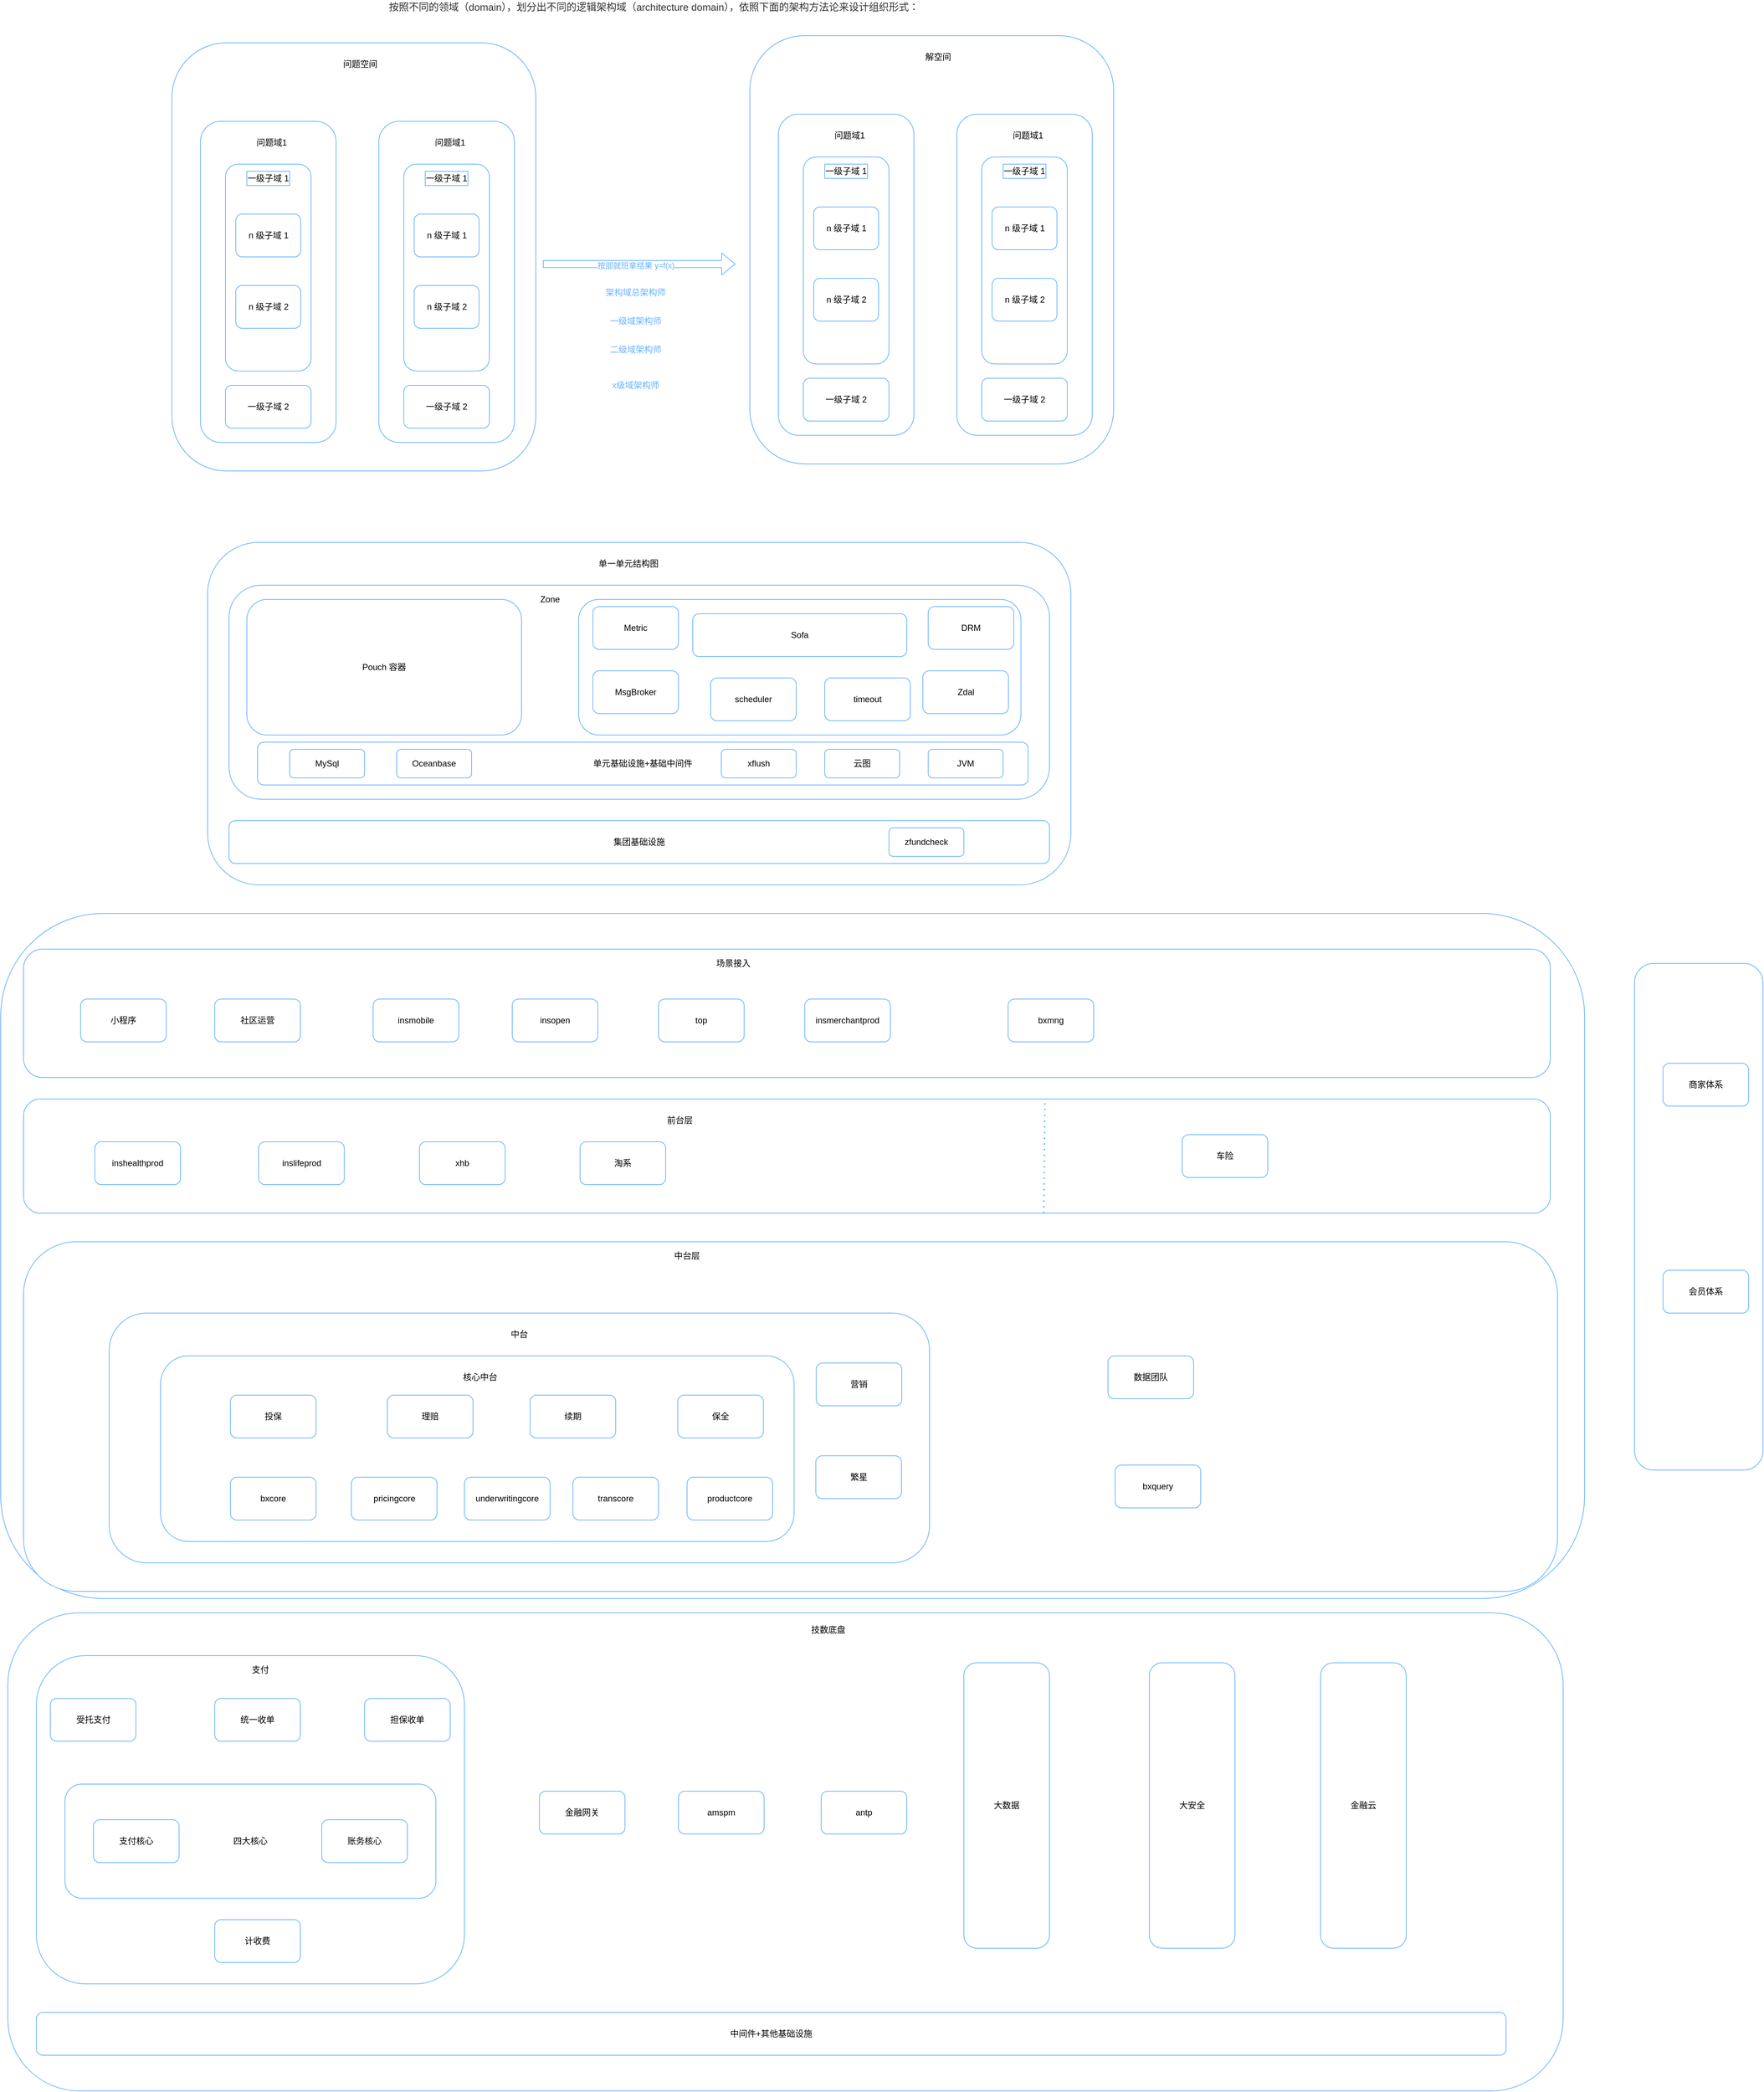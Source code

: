 <mxfile version="14.6.13" type="device"><diagram id="y5kYoN84FpZhzejxZWIn" name="第 1 页"><mxGraphModel dx="2253" dy="822" grid="1" gridSize="10" guides="1" tooltips="1" connect="1" arrows="1" fold="1" page="1" pageScale="1" pageWidth="827" pageHeight="1169" math="0" shadow="0"><root><mxCell id="0"/><mxCell id="1" parent="0"/><mxCell id="vwcriTE8SvFIHHPsqZDf-124" value="" style="rounded=1;whiteSpace=wrap;html=1;fillColor=#FFFFFF;strokeColor=#66B2FF;" vertex="1" parent="1"><mxGeometry x="-90" y="1310" width="2220" height="960" as="geometry"/></mxCell><mxCell id="vwcriTE8SvFIHHPsqZDf-77" value="" style="rounded=1;whiteSpace=wrap;html=1;fillColor=#FFFFFF;strokeColor=#66B2FF;" vertex="1" parent="1"><mxGeometry x="-80" y="2290" width="2180" height="670" as="geometry"/></mxCell><mxCell id="vwcriTE8SvFIHHPsqZDf-45" value="" style="rounded=1;whiteSpace=wrap;html=1;fillColor=#FFFFFF;strokeColor=#66B2FF;" vertex="1" parent="1"><mxGeometry x="-40" y="2350" width="600" height="460" as="geometry"/></mxCell><mxCell id="vwcriTE8SvFIHHPsqZDf-1" value="" style="rounded=1;whiteSpace=wrap;html=1;strokeColor=#66B2FF;" vertex="1" parent="1"><mxGeometry x="150" y="90" width="510" height="600" as="geometry"/></mxCell><mxCell id="vwcriTE8SvFIHHPsqZDf-2" value="问题空间" style="text;html=1;fillColor=none;align=center;verticalAlign=middle;whiteSpace=wrap;rounded=0;strokeColor=#FFFFFF;" vertex="1" parent="1"><mxGeometry x="379" y="110" width="70" height="20" as="geometry"/></mxCell><mxCell id="vwcriTE8SvFIHHPsqZDf-3" value="" style="rounded=1;whiteSpace=wrap;html=1;strokeColor=#66B2FF;" vertex="1" parent="1"><mxGeometry x="190" y="200" width="190" height="450" as="geometry"/></mxCell><mxCell id="vwcriTE8SvFIHHPsqZDf-4" value="问题域1" style="text;html=1;fillColor=none;align=center;verticalAlign=middle;whiteSpace=wrap;rounded=0;strokeColor=#FFFFFF;" vertex="1" parent="1"><mxGeometry x="260" y="220" width="60" height="20" as="geometry"/></mxCell><mxCell id="vwcriTE8SvFIHHPsqZDf-5" value="一级子域 2" style="rounded=1;whiteSpace=wrap;html=1;strokeColor=#66B2FF;" vertex="1" parent="1"><mxGeometry x="225" y="570" width="120" height="60" as="geometry"/></mxCell><mxCell id="vwcriTE8SvFIHHPsqZDf-6" value="" style="rounded=1;whiteSpace=wrap;html=1;strokeColor=#66B2FF;" vertex="1" parent="1"><mxGeometry x="225" y="260" width="120" height="290" as="geometry"/></mxCell><mxCell id="vwcriTE8SvFIHHPsqZDf-7" value="一级子域 1" style="text;html=1;fillColor=none;align=center;verticalAlign=middle;whiteSpace=wrap;rounded=0;strokeColor=#66B2FF;" vertex="1" parent="1"><mxGeometry x="255" y="270" width="60" height="20" as="geometry"/></mxCell><mxCell id="vwcriTE8SvFIHHPsqZDf-8" value="n 级子域 1" style="rounded=1;whiteSpace=wrap;html=1;strokeColor=#66B2FF;" vertex="1" parent="1"><mxGeometry x="239.5" y="330" width="91" height="60" as="geometry"/></mxCell><mxCell id="vwcriTE8SvFIHHPsqZDf-9" value="n 级子域 2" style="rounded=1;whiteSpace=wrap;html=1;strokeColor=#66B2FF;" vertex="1" parent="1"><mxGeometry x="239.5" y="430" width="91" height="60" as="geometry"/></mxCell><mxCell id="vwcriTE8SvFIHHPsqZDf-10" value="" style="rounded=1;whiteSpace=wrap;html=1;strokeColor=#66B2FF;" vertex="1" parent="1"><mxGeometry x="440" y="200" width="190" height="450" as="geometry"/></mxCell><mxCell id="vwcriTE8SvFIHHPsqZDf-11" value="问题域1" style="text;html=1;fillColor=none;align=center;verticalAlign=middle;whiteSpace=wrap;rounded=0;strokeColor=#FFFFFF;" vertex="1" parent="1"><mxGeometry x="510" y="220" width="60" height="20" as="geometry"/></mxCell><mxCell id="vwcriTE8SvFIHHPsqZDf-12" value="一级子域 2" style="rounded=1;whiteSpace=wrap;html=1;strokeColor=#66B2FF;" vertex="1" parent="1"><mxGeometry x="475" y="570" width="120" height="60" as="geometry"/></mxCell><mxCell id="vwcriTE8SvFIHHPsqZDf-13" value="" style="rounded=1;whiteSpace=wrap;html=1;strokeColor=#66B2FF;" vertex="1" parent="1"><mxGeometry x="475" y="260" width="120" height="290" as="geometry"/></mxCell><mxCell id="vwcriTE8SvFIHHPsqZDf-14" value="一级子域 1" style="text;html=1;fillColor=none;align=center;verticalAlign=middle;whiteSpace=wrap;rounded=0;strokeColor=#66B2FF;" vertex="1" parent="1"><mxGeometry x="505" y="270" width="60" height="20" as="geometry"/></mxCell><mxCell id="vwcriTE8SvFIHHPsqZDf-15" value="n 级子域 1" style="rounded=1;whiteSpace=wrap;html=1;strokeColor=#66B2FF;" vertex="1" parent="1"><mxGeometry x="489.5" y="330" width="91" height="60" as="geometry"/></mxCell><mxCell id="vwcriTE8SvFIHHPsqZDf-16" value="n 级子域 2" style="rounded=1;whiteSpace=wrap;html=1;strokeColor=#66B2FF;" vertex="1" parent="1"><mxGeometry x="489.5" y="430" width="91" height="60" as="geometry"/></mxCell><mxCell id="vwcriTE8SvFIHHPsqZDf-17" value="" style="rounded=1;whiteSpace=wrap;html=1;strokeColor=#66B2FF;" vertex="1" parent="1"><mxGeometry x="960" y="80" width="510" height="600" as="geometry"/></mxCell><mxCell id="vwcriTE8SvFIHHPsqZDf-18" value="解空间" style="text;html=1;fillColor=none;align=center;verticalAlign=middle;whiteSpace=wrap;rounded=0;strokeColor=#FFFFFF;" vertex="1" parent="1"><mxGeometry x="1189" y="100" width="70" height="20" as="geometry"/></mxCell><mxCell id="vwcriTE8SvFIHHPsqZDf-19" value="" style="rounded=1;whiteSpace=wrap;html=1;strokeColor=#66B2FF;" vertex="1" parent="1"><mxGeometry x="1000" y="190" width="190" height="450" as="geometry"/></mxCell><mxCell id="vwcriTE8SvFIHHPsqZDf-20" value="问题域1" style="text;html=1;fillColor=none;align=center;verticalAlign=middle;whiteSpace=wrap;rounded=0;strokeColor=#FFFFFF;" vertex="1" parent="1"><mxGeometry x="1070" y="210" width="60" height="20" as="geometry"/></mxCell><mxCell id="vwcriTE8SvFIHHPsqZDf-21" value="一级子域 2" style="rounded=1;whiteSpace=wrap;html=1;strokeColor=#66B2FF;" vertex="1" parent="1"><mxGeometry x="1035" y="560" width="120" height="60" as="geometry"/></mxCell><mxCell id="vwcriTE8SvFIHHPsqZDf-22" value="" style="rounded=1;whiteSpace=wrap;html=1;strokeColor=#66B2FF;" vertex="1" parent="1"><mxGeometry x="1035" y="250" width="120" height="290" as="geometry"/></mxCell><mxCell id="vwcriTE8SvFIHHPsqZDf-23" value="一级子域 1" style="text;html=1;fillColor=none;align=center;verticalAlign=middle;whiteSpace=wrap;rounded=0;strokeColor=#66B2FF;" vertex="1" parent="1"><mxGeometry x="1065" y="260" width="60" height="20" as="geometry"/></mxCell><mxCell id="vwcriTE8SvFIHHPsqZDf-24" value="n 级子域 1" style="rounded=1;whiteSpace=wrap;html=1;strokeColor=#66B2FF;" vertex="1" parent="1"><mxGeometry x="1049.5" y="320" width="91" height="60" as="geometry"/></mxCell><mxCell id="vwcriTE8SvFIHHPsqZDf-25" value="n 级子域 2" style="rounded=1;whiteSpace=wrap;html=1;strokeColor=#66B2FF;" vertex="1" parent="1"><mxGeometry x="1049.5" y="420" width="91" height="60" as="geometry"/></mxCell><mxCell id="vwcriTE8SvFIHHPsqZDf-26" value="" style="rounded=1;whiteSpace=wrap;html=1;strokeColor=#66B2FF;" vertex="1" parent="1"><mxGeometry x="1250" y="190" width="190" height="450" as="geometry"/></mxCell><mxCell id="vwcriTE8SvFIHHPsqZDf-27" value="问题域1" style="text;html=1;fillColor=none;align=center;verticalAlign=middle;whiteSpace=wrap;rounded=0;strokeColor=#FFFFFF;" vertex="1" parent="1"><mxGeometry x="1320" y="210" width="60" height="20" as="geometry"/></mxCell><mxCell id="vwcriTE8SvFIHHPsqZDf-28" value="一级子域 2" style="rounded=1;whiteSpace=wrap;html=1;strokeColor=#66B2FF;" vertex="1" parent="1"><mxGeometry x="1285" y="560" width="120" height="60" as="geometry"/></mxCell><mxCell id="vwcriTE8SvFIHHPsqZDf-29" value="" style="rounded=1;whiteSpace=wrap;html=1;strokeColor=#66B2FF;" vertex="1" parent="1"><mxGeometry x="1285" y="250" width="120" height="290" as="geometry"/></mxCell><mxCell id="vwcriTE8SvFIHHPsqZDf-30" value="一级子域 1" style="text;html=1;fillColor=none;align=center;verticalAlign=middle;whiteSpace=wrap;rounded=0;strokeColor=#66B2FF;" vertex="1" parent="1"><mxGeometry x="1315" y="260" width="60" height="20" as="geometry"/></mxCell><mxCell id="vwcriTE8SvFIHHPsqZDf-31" value="n 级子域 1" style="rounded=1;whiteSpace=wrap;html=1;strokeColor=#66B2FF;" vertex="1" parent="1"><mxGeometry x="1299.5" y="320" width="91" height="60" as="geometry"/></mxCell><mxCell id="vwcriTE8SvFIHHPsqZDf-32" value="n 级子域 2" style="rounded=1;whiteSpace=wrap;html=1;strokeColor=#66B2FF;" vertex="1" parent="1"><mxGeometry x="1299.5" y="420" width="91" height="60" as="geometry"/></mxCell><mxCell id="vwcriTE8SvFIHHPsqZDf-35" value="" style="shape=flexArrow;endArrow=classic;html=1;strokeColor=#66B2FF;" edge="1" parent="1"><mxGeometry width="50" height="50" relative="1" as="geometry"><mxPoint x="670" y="400" as="sourcePoint"/><mxPoint x="940" y="400" as="targetPoint"/></mxGeometry></mxCell><mxCell id="vwcriTE8SvFIHHPsqZDf-36" value="按部就班拿结果 y=f(x)" style="edgeLabel;html=1;align=center;verticalAlign=middle;resizable=0;points=[];fontColor=#66B2FF;" vertex="1" connectable="0" parent="vwcriTE8SvFIHHPsqZDf-35"><mxGeometry x="-0.215" y="-2" relative="1" as="geometry"><mxPoint x="24" as="offset"/></mxGeometry></mxCell><mxCell id="vwcriTE8SvFIHHPsqZDf-37" value="架构域总架构师" style="text;html=1;strokeColor=none;fillColor=none;align=center;verticalAlign=middle;whiteSpace=wrap;rounded=0;fontColor=#66B2FF;" vertex="1" parent="1"><mxGeometry x="720" y="430" width="160" height="20" as="geometry"/></mxCell><mxCell id="vwcriTE8SvFIHHPsqZDf-38" value="一级域架构师" style="text;html=1;strokeColor=none;fillColor=none;align=center;verticalAlign=middle;whiteSpace=wrap;rounded=0;fontColor=#66B2FF;" vertex="1" parent="1"><mxGeometry x="720" y="470" width="160" height="20" as="geometry"/></mxCell><mxCell id="vwcriTE8SvFIHHPsqZDf-39" value="二级域架构师" style="text;html=1;strokeColor=none;fillColor=none;align=center;verticalAlign=middle;whiteSpace=wrap;rounded=0;fontColor=#66B2FF;" vertex="1" parent="1"><mxGeometry x="720" y="510" width="160" height="20" as="geometry"/></mxCell><mxCell id="vwcriTE8SvFIHHPsqZDf-40" value="x级域架构师" style="text;html=1;strokeColor=none;fillColor=none;align=center;verticalAlign=middle;whiteSpace=wrap;rounded=0;fontColor=#66B2FF;" vertex="1" parent="1"><mxGeometry x="720" y="560" width="160" height="20" as="geometry"/></mxCell><mxCell id="vwcriTE8SvFIHHPsqZDf-41" value="受托支付" style="rounded=1;whiteSpace=wrap;html=1;strokeColor=#66B2FF;" vertex="1" parent="1"><mxGeometry x="-20.5" y="2410" width="120" height="60" as="geometry"/></mxCell><mxCell id="vwcriTE8SvFIHHPsqZDf-42" value="统一收单" style="rounded=1;whiteSpace=wrap;html=1;strokeColor=#66B2FF;" vertex="1" parent="1"><mxGeometry x="210" y="2410" width="120" height="60" as="geometry"/></mxCell><mxCell id="vwcriTE8SvFIHHPsqZDf-43" value="担保收单" style="rounded=1;whiteSpace=wrap;html=1;strokeColor=#66B2FF;" vertex="1" parent="1"><mxGeometry x="420" y="2410" width="120" height="60" as="geometry"/></mxCell><mxCell id="vwcriTE8SvFIHHPsqZDf-44" value="四大核心" style="rounded=1;whiteSpace=wrap;html=1;strokeColor=#66B2FF;" vertex="1" parent="1"><mxGeometry y="2530" width="520" height="160" as="geometry"/></mxCell><mxCell id="vwcriTE8SvFIHHPsqZDf-46" value="&lt;span style=&quot;color: rgb(51 , 51 , 51) ; font-family: &amp;#34;__symbol&amp;#34; , , &amp;#34;segoe ui&amp;#34; , &amp;#34;roboto&amp;#34; , &amp;#34;pingfang sc&amp;#34; , &amp;#34;hiragino sans gb&amp;#34; , &amp;#34;microsoft yahei&amp;#34; , &amp;#34;simsun&amp;#34; , sans-serif ; font-size: 14px ; background-color: rgb(255 , 255 , 255)&quot;&gt;按照不同的领域（domain），划分出不同的逻辑架构域（architecture domain），依照下面的架构方法论来设计组织形式：&lt;/span&gt;" style="text;html=1;align=center;verticalAlign=middle;resizable=0;points=[];autosize=1;strokeColor=none;" vertex="1" parent="1"><mxGeometry x="440" y="30" width="770" height="20" as="geometry"/></mxCell><mxCell id="vwcriTE8SvFIHHPsqZDf-47" value="" style="rounded=1;whiteSpace=wrap;html=1;fillColor=#FFFFFF;strokeColor=#66B2FF;" vertex="1" parent="1"><mxGeometry x="200" y="790" width="1210" height="480" as="geometry"/></mxCell><mxCell id="vwcriTE8SvFIHHPsqZDf-48" value="单一单元结构图" style="text;html=1;fillColor=none;align=center;verticalAlign=middle;whiteSpace=wrap;rounded=0;" vertex="1" parent="1"><mxGeometry x="730" y="810" width="120" height="20" as="geometry"/></mxCell><mxCell id="vwcriTE8SvFIHHPsqZDf-49" value="" style="rounded=1;whiteSpace=wrap;html=1;fillColor=#FFFFFF;strokeColor=#66B2FF;" vertex="1" parent="1"><mxGeometry x="230" y="850" width="1150" height="300" as="geometry"/></mxCell><mxCell id="vwcriTE8SvFIHHPsqZDf-50" value="集团基础设施" style="rounded=1;whiteSpace=wrap;html=1;fillColor=#FFFFFF;strokeColor=#66B2FF;" vertex="1" parent="1"><mxGeometry x="230" y="1180" width="1150" height="60" as="geometry"/></mxCell><mxCell id="vwcriTE8SvFIHHPsqZDf-51" value="zfundcheck" style="rounded=1;whiteSpace=wrap;html=1;fillColor=#FFFFFF;strokeColor=#66B2FF;" vertex="1" parent="1"><mxGeometry x="1155" y="1190" width="105" height="40" as="geometry"/></mxCell><mxCell id="vwcriTE8SvFIHHPsqZDf-52" value="单元基础设施+基础中间件" style="rounded=1;whiteSpace=wrap;html=1;fillColor=#FFFFFF;strokeColor=#66B2FF;" vertex="1" parent="1"><mxGeometry x="270" y="1070" width="1080" height="60" as="geometry"/></mxCell><mxCell id="vwcriTE8SvFIHHPsqZDf-53" value="MySql" style="rounded=1;whiteSpace=wrap;html=1;fillColor=#FFFFFF;strokeColor=#66B2FF;" vertex="1" parent="1"><mxGeometry x="315" y="1080" width="105" height="40" as="geometry"/></mxCell><mxCell id="vwcriTE8SvFIHHPsqZDf-54" value="Oceanbase" style="rounded=1;whiteSpace=wrap;html=1;fillColor=#FFFFFF;strokeColor=#66B2FF;" vertex="1" parent="1"><mxGeometry x="465" y="1080" width="105" height="40" as="geometry"/></mxCell><mxCell id="vwcriTE8SvFIHHPsqZDf-55" value="xflush" style="rounded=1;whiteSpace=wrap;html=1;fillColor=#FFFFFF;strokeColor=#66B2FF;" vertex="1" parent="1"><mxGeometry x="920" y="1080" width="105" height="40" as="geometry"/></mxCell><mxCell id="vwcriTE8SvFIHHPsqZDf-56" value="云图" style="rounded=1;whiteSpace=wrap;html=1;fillColor=#FFFFFF;strokeColor=#66B2FF;" vertex="1" parent="1"><mxGeometry x="1065" y="1080" width="105" height="40" as="geometry"/></mxCell><mxCell id="vwcriTE8SvFIHHPsqZDf-57" value="JVM" style="rounded=1;whiteSpace=wrap;html=1;fillColor=#FFFFFF;strokeColor=#66B2FF;" vertex="1" parent="1"><mxGeometry x="1210" y="1080" width="105" height="40" as="geometry"/></mxCell><mxCell id="vwcriTE8SvFIHHPsqZDf-59" value="Pouch 容器&lt;span style=&quot;color: rgba(0 , 0 , 0 , 0) ; font-family: monospace ; font-size: 0px&quot;&gt;%3CmxGraphModel%3E%3Croot%3E%3CmxCell%20id%3D%220%22%2F%3E%3CmxCell%20id%3D%221%22%20parent%3D%220%22%2F%3E%3CmxCell%20id%3D%222%22%20value%3D%22%E4%BA%91%E5%9B%BE%22%20style%3D%22rounded%3D1%3BwhiteSpace%3Dwrap%3Bhtml%3D1%3BstrokeColor%3D%23000000%3BfillColor%3D%23FFFFFF%3B%22%20vertex%3D%221%22%20parent%3D%221%22%3E%3CmxGeometry%20x%3D%221065%22%20y%3D%221080%22%20width%3D%22105%22%20height%3D%2240%22%20as%3D%22geometry%22%2F%3E%3C%2FmxCell%3E%3C%2Froot%3E%3C%2FmxGraphModel%3E&lt;/span&gt;" style="rounded=1;whiteSpace=wrap;html=1;fillColor=#FFFFFF;strokeColor=#66B2FF;" vertex="1" parent="1"><mxGeometry x="255" y="870" width="385" height="190" as="geometry"/></mxCell><mxCell id="vwcriTE8SvFIHHPsqZDf-60" value="" style="rounded=1;whiteSpace=wrap;html=1;fillColor=#FFFFFF;strokeColor=#66B2FF;" vertex="1" parent="1"><mxGeometry x="720" y="870" width="620" height="190" as="geometry"/></mxCell><mxCell id="vwcriTE8SvFIHHPsqZDf-61" value="Metric" style="rounded=1;whiteSpace=wrap;html=1;fillColor=#FFFFFF;strokeColor=#66B2FF;" vertex="1" parent="1"><mxGeometry x="740" y="880" width="120" height="60" as="geometry"/></mxCell><mxCell id="vwcriTE8SvFIHHPsqZDf-62" value="MsgBroker" style="rounded=1;whiteSpace=wrap;html=1;fillColor=#FFFFFF;strokeColor=#66B2FF;" vertex="1" parent="1"><mxGeometry x="740" y="970" width="120" height="60" as="geometry"/></mxCell><mxCell id="vwcriTE8SvFIHHPsqZDf-63" value="scheduler" style="rounded=1;whiteSpace=wrap;html=1;fillColor=#FFFFFF;strokeColor=#66B2FF;" vertex="1" parent="1"><mxGeometry x="905" y="980" width="120" height="60" as="geometry"/></mxCell><mxCell id="vwcriTE8SvFIHHPsqZDf-64" value="timeout" style="rounded=1;whiteSpace=wrap;html=1;fillColor=#FFFFFF;strokeColor=#66B2FF;" vertex="1" parent="1"><mxGeometry x="1065" y="980" width="120" height="60" as="geometry"/></mxCell><mxCell id="vwcriTE8SvFIHHPsqZDf-65" value="DRM" style="rounded=1;whiteSpace=wrap;html=1;fillColor=#FFFFFF;strokeColor=#66B2FF;" vertex="1" parent="1"><mxGeometry x="1210" y="880" width="120" height="60" as="geometry"/></mxCell><mxCell id="vwcriTE8SvFIHHPsqZDf-66" value="Zdal" style="rounded=1;whiteSpace=wrap;html=1;fillColor=#FFFFFF;strokeColor=#66B2FF;" vertex="1" parent="1"><mxGeometry x="1202.5" y="970" width="120" height="60" as="geometry"/></mxCell><mxCell id="vwcriTE8SvFIHHPsqZDf-67" value="Sofa" style="rounded=1;whiteSpace=wrap;html=1;fillColor=#FFFFFF;strokeColor=#66B2FF;" vertex="1" parent="1"><mxGeometry x="880" y="890" width="300" height="60" as="geometry"/></mxCell><mxCell id="vwcriTE8SvFIHHPsqZDf-68" value="Zone" style="text;html=1;fillColor=none;align=center;verticalAlign=middle;whiteSpace=wrap;rounded=0;strokeColor=#FFFFFF;" vertex="1" parent="1"><mxGeometry x="660" y="860" width="40" height="20" as="geometry"/></mxCell><mxCell id="vwcriTE8SvFIHHPsqZDf-70" value="支付" style="text;html=1;fillColor=none;align=center;verticalAlign=middle;whiteSpace=wrap;rounded=0;" vertex="1" parent="1"><mxGeometry x="254" y="2360" width="40" height="20" as="geometry"/></mxCell><mxCell id="vwcriTE8SvFIHHPsqZDf-71" value="支付核心" style="rounded=1;whiteSpace=wrap;html=1;fillColor=#FFFFFF;strokeColor=#66B2FF;" vertex="1" parent="1"><mxGeometry x="40" y="2580" width="120" height="60" as="geometry"/></mxCell><mxCell id="vwcriTE8SvFIHHPsqZDf-72" value="账务核心" style="rounded=1;whiteSpace=wrap;html=1;fillColor=#FFFFFF;strokeColor=#66B2FF;" vertex="1" parent="1"><mxGeometry x="360" y="2580" width="120" height="60" as="geometry"/></mxCell><mxCell id="vwcriTE8SvFIHHPsqZDf-73" value="计收费" style="rounded=1;whiteSpace=wrap;html=1;fillColor=#FFFFFF;strokeColor=#66B2FF;" vertex="1" parent="1"><mxGeometry x="210" y="2720" width="120" height="60" as="geometry"/></mxCell><mxCell id="vwcriTE8SvFIHHPsqZDf-74" value="金融网关" style="rounded=1;whiteSpace=wrap;html=1;fillColor=#FFFFFF;strokeColor=#66B2FF;" vertex="1" parent="1"><mxGeometry x="665" y="2540" width="120" height="60" as="geometry"/></mxCell><mxCell id="vwcriTE8SvFIHHPsqZDf-75" value="amspm" style="rounded=1;whiteSpace=wrap;html=1;fillColor=#FFFFFF;strokeColor=#66B2FF;" vertex="1" parent="1"><mxGeometry x="860" y="2540" width="120" height="60" as="geometry"/></mxCell><mxCell id="vwcriTE8SvFIHHPsqZDf-76" value="antp" style="rounded=1;whiteSpace=wrap;html=1;fillColor=#FFFFFF;strokeColor=#66B2FF;" vertex="1" parent="1"><mxGeometry x="1060" y="2540" width="120" height="60" as="geometry"/></mxCell><mxCell id="vwcriTE8SvFIHHPsqZDf-78" value="中间件+其他基础设施" style="rounded=1;whiteSpace=wrap;html=1;fillColor=#FFFFFF;strokeColor=#66B2FF;" vertex="1" parent="1"><mxGeometry x="-40" y="2850" width="2060" height="60" as="geometry"/></mxCell><mxCell id="vwcriTE8SvFIHHPsqZDf-79" value="技数底盘" style="text;html=1;fillColor=none;align=center;verticalAlign=middle;whiteSpace=wrap;rounded=0;" vertex="1" parent="1"><mxGeometry x="1010" y="2304" width="120" height="20" as="geometry"/></mxCell><mxCell id="vwcriTE8SvFIHHPsqZDf-80" value="大数据" style="rounded=1;whiteSpace=wrap;html=1;fillColor=#FFFFFF;strokeColor=#66B2FF;" vertex="1" parent="1"><mxGeometry x="1260" y="2360" width="120" height="400" as="geometry"/></mxCell><mxCell id="vwcriTE8SvFIHHPsqZDf-81" value="大安全" style="rounded=1;whiteSpace=wrap;html=1;fillColor=#FFFFFF;strokeColor=#66B2FF;" vertex="1" parent="1"><mxGeometry x="1520" y="2360" width="120" height="400" as="geometry"/></mxCell><mxCell id="vwcriTE8SvFIHHPsqZDf-82" value="金融云" style="rounded=1;whiteSpace=wrap;html=1;fillColor=#FFFFFF;strokeColor=#66B2FF;" vertex="1" parent="1"><mxGeometry x="1760" y="2360" width="120" height="400" as="geometry"/></mxCell><mxCell id="vwcriTE8SvFIHHPsqZDf-83" value="" style="rounded=1;whiteSpace=wrap;html=1;fillColor=#FFFFFF;strokeColor=#66B2FF;" vertex="1" parent="1"><mxGeometry x="-58" y="1770" width="2150" height="490" as="geometry"/></mxCell><mxCell id="vwcriTE8SvFIHHPsqZDf-84" value="数据团队" style="rounded=1;whiteSpace=wrap;html=1;fillColor=#FFFFFF;strokeColor=#66B2FF;" vertex="1" parent="1"><mxGeometry x="1462" y="1930" width="120" height="60" as="geometry"/></mxCell><mxCell id="vwcriTE8SvFIHHPsqZDf-85" value="bxquery" style="rounded=1;whiteSpace=wrap;html=1;fillColor=#FFFFFF;strokeColor=#66B2FF;" vertex="1" parent="1"><mxGeometry x="1472" y="2083" width="120" height="60" as="geometry"/></mxCell><mxCell id="vwcriTE8SvFIHHPsqZDf-86" value="" style="rounded=1;whiteSpace=wrap;html=1;fillColor=#FFFFFF;strokeColor=#66B2FF;" vertex="1" parent="1"><mxGeometry x="62" y="1870" width="1150" height="350" as="geometry"/></mxCell><mxCell id="vwcriTE8SvFIHHPsqZDf-87" value="中台" style="text;html=1;fillColor=none;align=center;verticalAlign=middle;whiteSpace=wrap;rounded=0;" vertex="1" parent="1"><mxGeometry x="617" y="1890" width="40" height="20" as="geometry"/></mxCell><mxCell id="vwcriTE8SvFIHHPsqZDf-89" value="营销" style="rounded=1;whiteSpace=wrap;html=1;fillColor=#FFFFFF;strokeColor=#66B2FF;" vertex="1" parent="1"><mxGeometry x="1053" y="1940" width="120" height="60" as="geometry"/></mxCell><mxCell id="vwcriTE8SvFIHHPsqZDf-90" value="繁星" style="rounded=1;whiteSpace=wrap;html=1;fillColor=#FFFFFF;strokeColor=#66B2FF;" vertex="1" parent="1"><mxGeometry x="1052.5" y="2070" width="120" height="60" as="geometry"/></mxCell><mxCell id="vwcriTE8SvFIHHPsqZDf-91" value="" style="rounded=1;whiteSpace=wrap;html=1;fillColor=#FFFFFF;strokeColor=#66B2FF;" vertex="1" parent="1"><mxGeometry x="134" y="1930" width="888" height="260" as="geometry"/></mxCell><mxCell id="vwcriTE8SvFIHHPsqZDf-92" value="核心中台" style="text;html=1;fillColor=none;align=center;verticalAlign=middle;whiteSpace=wrap;rounded=0;" vertex="1" parent="1"><mxGeometry x="552" y="1950" width="60" height="20" as="geometry"/></mxCell><mxCell id="vwcriTE8SvFIHHPsqZDf-93" value="投保" style="rounded=1;whiteSpace=wrap;html=1;fillColor=#FFFFFF;strokeColor=#66B2FF;" vertex="1" parent="1"><mxGeometry x="232" y="1985" width="120" height="60" as="geometry"/></mxCell><mxCell id="vwcriTE8SvFIHHPsqZDf-94" value="理赔" style="rounded=1;whiteSpace=wrap;html=1;fillColor=#FFFFFF;strokeColor=#66B2FF;" vertex="1" parent="1"><mxGeometry x="452" y="1985" width="120" height="60" as="geometry"/></mxCell><mxCell id="vwcriTE8SvFIHHPsqZDf-96" value="续期" style="rounded=1;whiteSpace=wrap;html=1;fillColor=#FFFFFF;strokeColor=#66B2FF;" vertex="1" parent="1"><mxGeometry x="652" y="1985" width="120" height="60" as="geometry"/></mxCell><mxCell id="vwcriTE8SvFIHHPsqZDf-97" value="保全" style="rounded=1;whiteSpace=wrap;html=1;fillColor=#FFFFFF;strokeColor=#66B2FF;" vertex="1" parent="1"><mxGeometry x="859" y="1985" width="120" height="60" as="geometry"/></mxCell><mxCell id="vwcriTE8SvFIHHPsqZDf-98" value="bxcore" style="rounded=1;whiteSpace=wrap;html=1;fillColor=#FFFFFF;strokeColor=#66B2FF;" vertex="1" parent="1"><mxGeometry x="232" y="2100" width="120" height="60" as="geometry"/></mxCell><mxCell id="vwcriTE8SvFIHHPsqZDf-99" value="pricingcore" style="rounded=1;whiteSpace=wrap;html=1;fillColor=#FFFFFF;strokeColor=#66B2FF;" vertex="1" parent="1"><mxGeometry x="401.5" y="2100" width="120" height="60" as="geometry"/></mxCell><mxCell id="vwcriTE8SvFIHHPsqZDf-100" value="underwritingcore" style="rounded=1;whiteSpace=wrap;html=1;fillColor=#FFFFFF;strokeColor=#66B2FF;" vertex="1" parent="1"><mxGeometry x="560" y="2100" width="120" height="60" as="geometry"/></mxCell><mxCell id="vwcriTE8SvFIHHPsqZDf-101" value="transcore" style="rounded=1;whiteSpace=wrap;html=1;fillColor=#FFFFFF;strokeColor=#66B2FF;" vertex="1" parent="1"><mxGeometry x="712" y="2100" width="120" height="60" as="geometry"/></mxCell><mxCell id="vwcriTE8SvFIHHPsqZDf-102" value="productcore" style="rounded=1;whiteSpace=wrap;html=1;fillColor=#FFFFFF;strokeColor=#66B2FF;" vertex="1" parent="1"><mxGeometry x="872" y="2100" width="120" height="60" as="geometry"/></mxCell><mxCell id="vwcriTE8SvFIHHPsqZDf-103" value="中台层" style="text;html=1;fillColor=none;align=center;verticalAlign=middle;whiteSpace=wrap;rounded=0;" vertex="1" parent="1"><mxGeometry x="852" y="1780" width="40" height="20" as="geometry"/></mxCell><mxCell id="vwcriTE8SvFIHHPsqZDf-104" value="" style="rounded=1;whiteSpace=wrap;html=1;fillColor=#FFFFFF;strokeColor=#66B2FF;" vertex="1" parent="1"><mxGeometry x="-58" y="1570" width="2140" height="160" as="geometry"/></mxCell><mxCell id="vwcriTE8SvFIHHPsqZDf-105" value="前台层" style="text;html=1;fillColor=none;align=center;verticalAlign=middle;whiteSpace=wrap;rounded=0;" vertex="1" parent="1"><mxGeometry x="842" y="1590" width="40" height="20" as="geometry"/></mxCell><mxCell id="vwcriTE8SvFIHHPsqZDf-106" value="inshealthprod" style="rounded=1;whiteSpace=wrap;html=1;fillColor=#FFFFFF;strokeColor=#66B2FF;" vertex="1" parent="1"><mxGeometry x="42" y="1630" width="120" height="60" as="geometry"/></mxCell><mxCell id="vwcriTE8SvFIHHPsqZDf-107" value="inslifeprod" style="rounded=1;whiteSpace=wrap;html=1;fillColor=#FFFFFF;strokeColor=#66B2FF;" vertex="1" parent="1"><mxGeometry x="271.5" y="1630" width="120" height="60" as="geometry"/></mxCell><mxCell id="vwcriTE8SvFIHHPsqZDf-108" value="xhb" style="rounded=1;whiteSpace=wrap;html=1;fillColor=#FFFFFF;strokeColor=#66B2FF;" vertex="1" parent="1"><mxGeometry x="497" y="1630" width="120" height="60" as="geometry"/></mxCell><mxCell id="vwcriTE8SvFIHHPsqZDf-109" value="淘系" style="rounded=1;whiteSpace=wrap;html=1;fillColor=#FFFFFF;strokeColor=#66B2FF;" vertex="1" parent="1"><mxGeometry x="722" y="1630" width="120" height="60" as="geometry"/></mxCell><mxCell id="vwcriTE8SvFIHHPsqZDf-110" value="车险" style="rounded=1;whiteSpace=wrap;html=1;fillColor=#FFFFFF;strokeColor=#66B2FF;" vertex="1" parent="1"><mxGeometry x="1566" y="1620" width="120" height="60" as="geometry"/></mxCell><mxCell id="vwcriTE8SvFIHHPsqZDf-111" value="" style="endArrow=none;dashed=1;html=1;dashPattern=1 3;strokeWidth=2;entryX=0.669;entryY=0.006;entryDx=0;entryDy=0;entryPerimeter=0;strokeColor=#66B2FF;" edge="1" parent="1" target="vwcriTE8SvFIHHPsqZDf-104"><mxGeometry width="50" height="50" relative="1" as="geometry"><mxPoint x="1372" y="1730" as="sourcePoint"/><mxPoint x="1422" y="1680" as="targetPoint"/></mxGeometry></mxCell><mxCell id="vwcriTE8SvFIHHPsqZDf-112" value="" style="rounded=1;whiteSpace=wrap;html=1;fillColor=#FFFFFF;strokeColor=#66B2FF;" vertex="1" parent="1"><mxGeometry x="-58" y="1360" width="2140" height="180" as="geometry"/></mxCell><mxCell id="vwcriTE8SvFIHHPsqZDf-113" value="场景接入" style="text;html=1;fillColor=none;align=center;verticalAlign=middle;whiteSpace=wrap;rounded=0;strokeColor=#FFFFFF;" vertex="1" parent="1"><mxGeometry x="892" y="1370" width="90" height="20" as="geometry"/></mxCell><mxCell id="vwcriTE8SvFIHHPsqZDf-114" value="小程序" style="rounded=1;whiteSpace=wrap;html=1;fillColor=#FFFFFF;strokeColor=#66B2FF;" vertex="1" parent="1"><mxGeometry x="22" y="1430" width="120" height="60" as="geometry"/></mxCell><mxCell id="vwcriTE8SvFIHHPsqZDf-115" value="社区运营" style="rounded=1;whiteSpace=wrap;html=1;fillColor=#FFFFFF;strokeColor=#66B2FF;" vertex="1" parent="1"><mxGeometry x="210" y="1430" width="120" height="60" as="geometry"/></mxCell><mxCell id="vwcriTE8SvFIHHPsqZDf-116" value="insmobile" style="rounded=1;whiteSpace=wrap;html=1;fillColor=#FFFFFF;strokeColor=#66B2FF;" vertex="1" parent="1"><mxGeometry x="432" y="1430" width="120" height="60" as="geometry"/></mxCell><mxCell id="vwcriTE8SvFIHHPsqZDf-117" value="insopen" style="rounded=1;whiteSpace=wrap;html=1;fillColor=#FFFFFF;strokeColor=#66B2FF;" vertex="1" parent="1"><mxGeometry x="627" y="1430" width="120" height="60" as="geometry"/></mxCell><mxCell id="vwcriTE8SvFIHHPsqZDf-118" value="top" style="rounded=1;whiteSpace=wrap;html=1;fillColor=#FFFFFF;strokeColor=#66B2FF;" vertex="1" parent="1"><mxGeometry x="832" y="1430" width="120" height="60" as="geometry"/></mxCell><mxCell id="vwcriTE8SvFIHHPsqZDf-119" value="insmerchantprod" style="rounded=1;whiteSpace=wrap;html=1;fillColor=#FFFFFF;strokeColor=#66B2FF;" vertex="1" parent="1"><mxGeometry x="1037" y="1430" width="120" height="60" as="geometry"/></mxCell><mxCell id="vwcriTE8SvFIHHPsqZDf-120" value="bxmng" style="rounded=1;whiteSpace=wrap;html=1;fillColor=#FFFFFF;strokeColor=#66B2FF;" vertex="1" parent="1"><mxGeometry x="1322" y="1430" width="120" height="60" as="geometry"/></mxCell><mxCell id="vwcriTE8SvFIHHPsqZDf-121" value="" style="rounded=1;whiteSpace=wrap;html=1;fillColor=#FFFFFF;strokeColor=#66B2FF;" vertex="1" parent="1"><mxGeometry x="2200" y="1380" width="180" height="710" as="geometry"/></mxCell><mxCell id="vwcriTE8SvFIHHPsqZDf-122" value="商家体系" style="rounded=1;whiteSpace=wrap;html=1;fillColor=#FFFFFF;strokeColor=#66B2FF;" vertex="1" parent="1"><mxGeometry x="2240" y="1520" width="120" height="60" as="geometry"/></mxCell><mxCell id="vwcriTE8SvFIHHPsqZDf-123" value="会员体系" style="rounded=1;whiteSpace=wrap;html=1;fillColor=#FFFFFF;strokeColor=#66B2FF;" vertex="1" parent="1"><mxGeometry x="2240" y="1810" width="120" height="60" as="geometry"/></mxCell></root></mxGraphModel></diagram></mxfile>